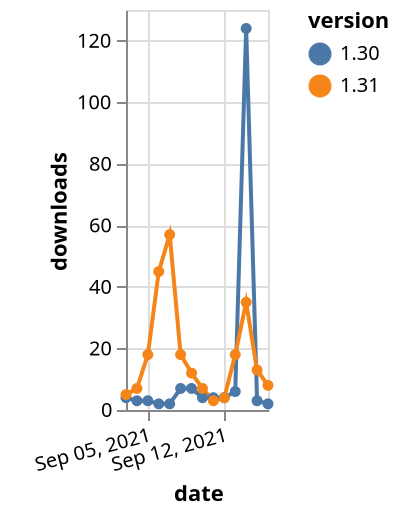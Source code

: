 {"$schema": "https://vega.github.io/schema/vega-lite/v5.json", "description": "A simple bar chart with embedded data.", "data": {"values": [{"date": "2021-09-03", "total": 5464, "delta": 4, "version": "1.30"}, {"date": "2021-09-04", "total": 5467, "delta": 3, "version": "1.30"}, {"date": "2021-09-05", "total": 5470, "delta": 3, "version": "1.30"}, {"date": "2021-09-06", "total": 5472, "delta": 2, "version": "1.30"}, {"date": "2021-09-07", "total": 5474, "delta": 2, "version": "1.30"}, {"date": "2021-09-08", "total": 5481, "delta": 7, "version": "1.30"}, {"date": "2021-09-09", "total": 5488, "delta": 7, "version": "1.30"}, {"date": "2021-09-10", "total": 5492, "delta": 4, "version": "1.30"}, {"date": "2021-09-11", "total": 5496, "delta": 4, "version": "1.30"}, {"date": "2021-09-12", "total": 5500, "delta": 4, "version": "1.30"}, {"date": "2021-09-13", "total": 5506, "delta": 6, "version": "1.30"}, {"date": "2021-09-14", "total": 5630, "delta": 124, "version": "1.30"}, {"date": "2021-09-15", "total": 5633, "delta": 3, "version": "1.30"}, {"date": "2021-09-16", "total": 5635, "delta": 2, "version": "1.30"}, {"date": "2021-09-03", "total": 9679, "delta": 5, "version": "1.31"}, {"date": "2021-09-04", "total": 9686, "delta": 7, "version": "1.31"}, {"date": "2021-09-05", "total": 9704, "delta": 18, "version": "1.31"}, {"date": "2021-09-06", "total": 9749, "delta": 45, "version": "1.31"}, {"date": "2021-09-07", "total": 9806, "delta": 57, "version": "1.31"}, {"date": "2021-09-08", "total": 9824, "delta": 18, "version": "1.31"}, {"date": "2021-09-09", "total": 9836, "delta": 12, "version": "1.31"}, {"date": "2021-09-10", "total": 9843, "delta": 7, "version": "1.31"}, {"date": "2021-09-11", "total": 9846, "delta": 3, "version": "1.31"}, {"date": "2021-09-12", "total": 9850, "delta": 4, "version": "1.31"}, {"date": "2021-09-13", "total": 9868, "delta": 18, "version": "1.31"}, {"date": "2021-09-14", "total": 9903, "delta": 35, "version": "1.31"}, {"date": "2021-09-15", "total": 9916, "delta": 13, "version": "1.31"}, {"date": "2021-09-16", "total": 9924, "delta": 8, "version": "1.31"}]}, "width": "container", "mark": {"type": "line", "point": {"filled": true}}, "encoding": {"x": {"field": "date", "type": "temporal", "timeUnit": "yearmonthdate", "title": "date", "axis": {"labelAngle": -15}}, "y": {"field": "delta", "type": "quantitative", "title": "downloads"}, "color": {"field": "version", "type": "nominal"}, "tooltip": {"field": "delta"}}}